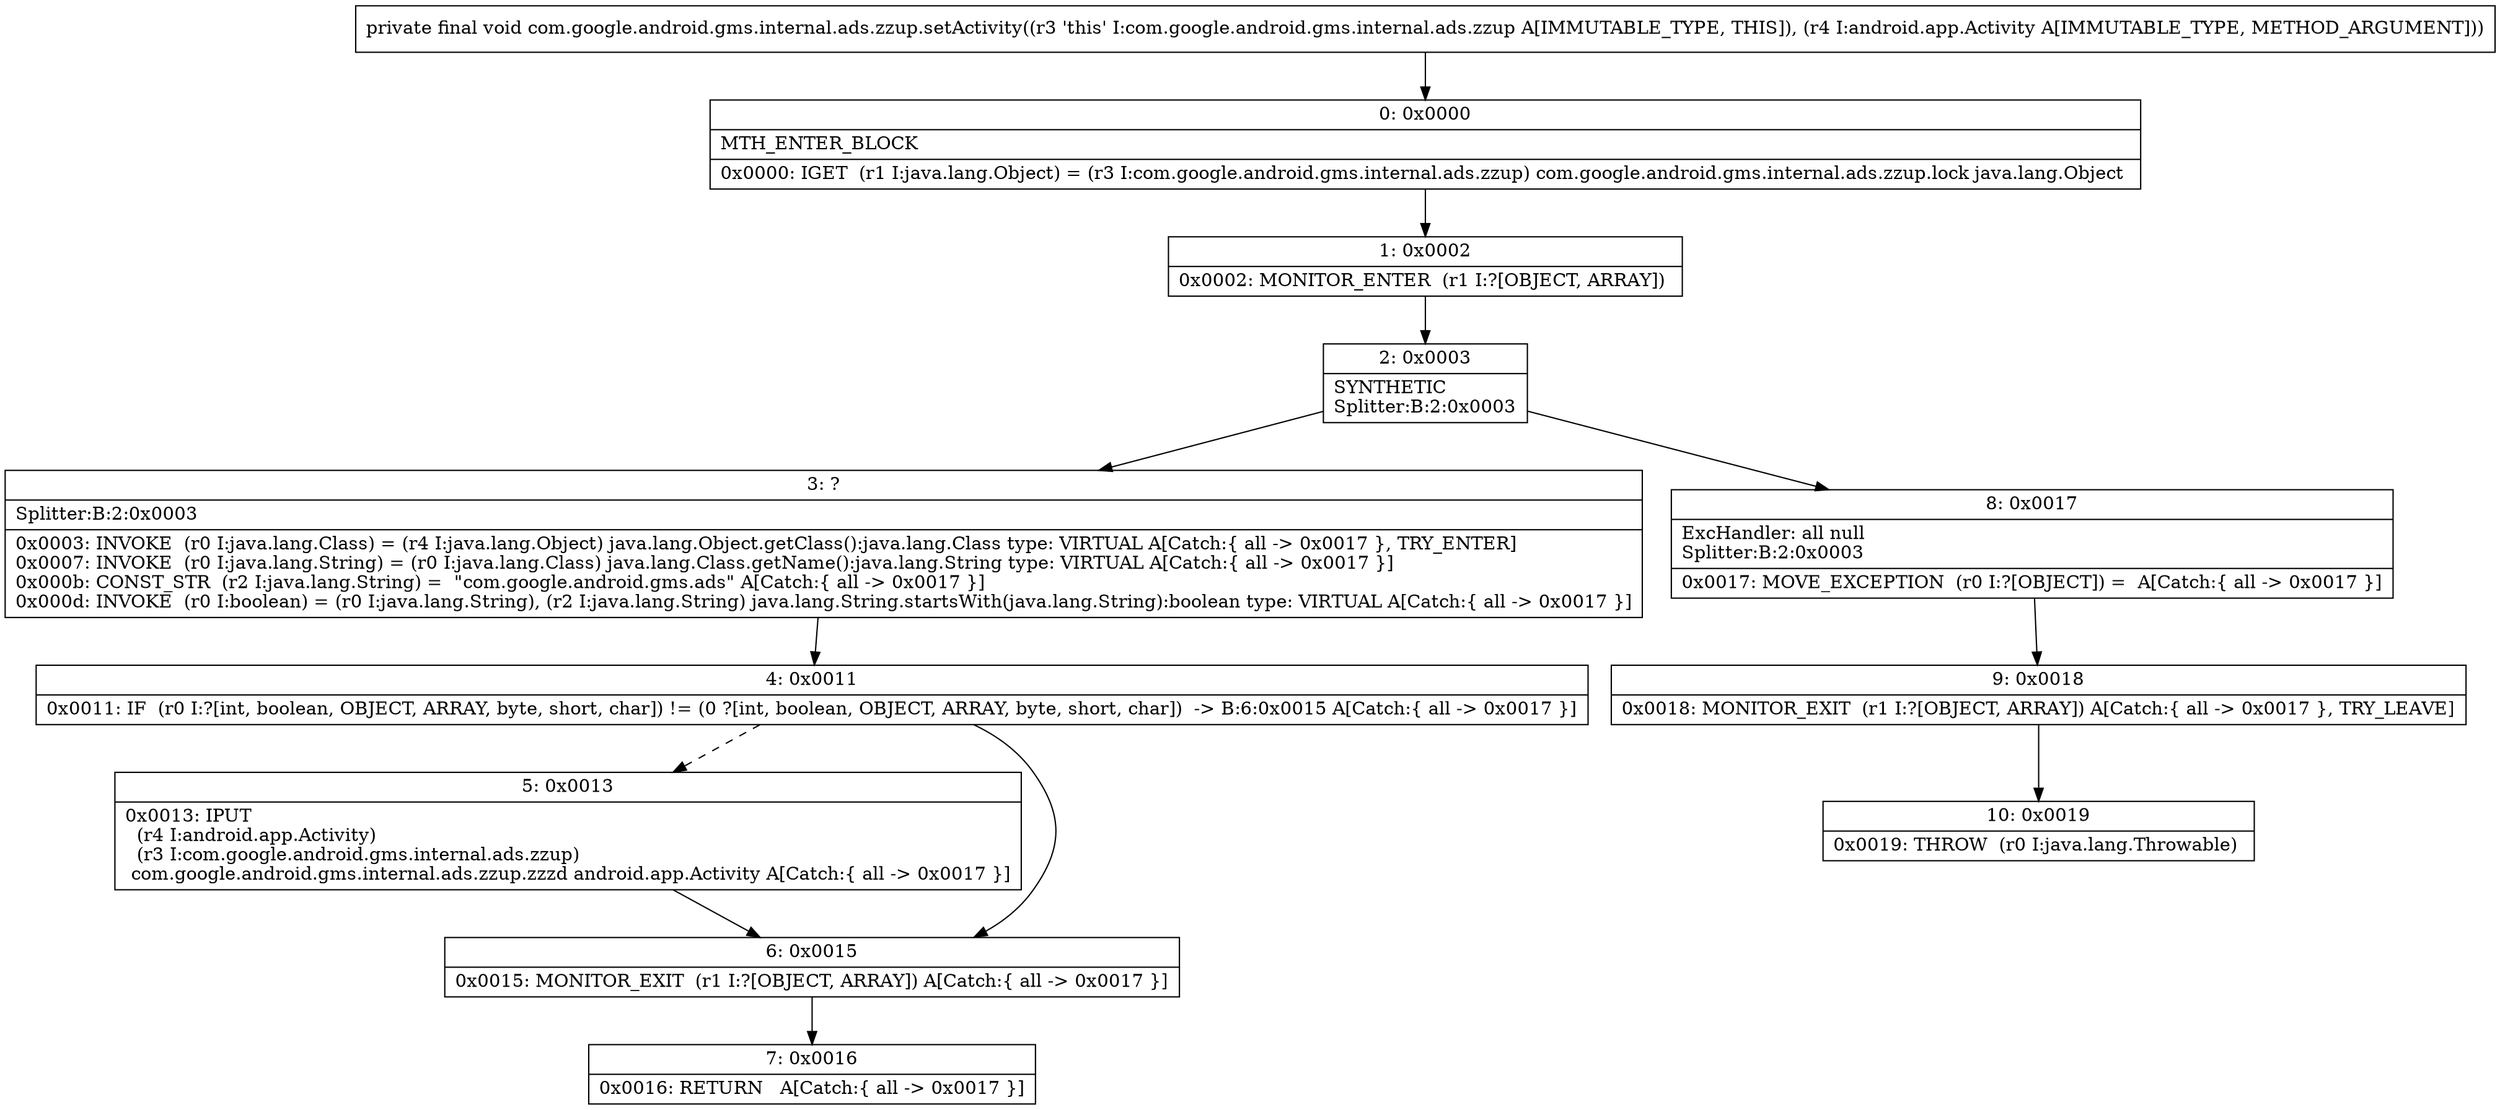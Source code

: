 digraph "CFG forcom.google.android.gms.internal.ads.zzup.setActivity(Landroid\/app\/Activity;)V" {
Node_0 [shape=record,label="{0\:\ 0x0000|MTH_ENTER_BLOCK\l|0x0000: IGET  (r1 I:java.lang.Object) = (r3 I:com.google.android.gms.internal.ads.zzup) com.google.android.gms.internal.ads.zzup.lock java.lang.Object \l}"];
Node_1 [shape=record,label="{1\:\ 0x0002|0x0002: MONITOR_ENTER  (r1 I:?[OBJECT, ARRAY]) \l}"];
Node_2 [shape=record,label="{2\:\ 0x0003|SYNTHETIC\lSplitter:B:2:0x0003\l}"];
Node_3 [shape=record,label="{3\:\ ?|Splitter:B:2:0x0003\l|0x0003: INVOKE  (r0 I:java.lang.Class) = (r4 I:java.lang.Object) java.lang.Object.getClass():java.lang.Class type: VIRTUAL A[Catch:\{ all \-\> 0x0017 \}, TRY_ENTER]\l0x0007: INVOKE  (r0 I:java.lang.String) = (r0 I:java.lang.Class) java.lang.Class.getName():java.lang.String type: VIRTUAL A[Catch:\{ all \-\> 0x0017 \}]\l0x000b: CONST_STR  (r2 I:java.lang.String) =  \"com.google.android.gms.ads\" A[Catch:\{ all \-\> 0x0017 \}]\l0x000d: INVOKE  (r0 I:boolean) = (r0 I:java.lang.String), (r2 I:java.lang.String) java.lang.String.startsWith(java.lang.String):boolean type: VIRTUAL A[Catch:\{ all \-\> 0x0017 \}]\l}"];
Node_4 [shape=record,label="{4\:\ 0x0011|0x0011: IF  (r0 I:?[int, boolean, OBJECT, ARRAY, byte, short, char]) != (0 ?[int, boolean, OBJECT, ARRAY, byte, short, char])  \-\> B:6:0x0015 A[Catch:\{ all \-\> 0x0017 \}]\l}"];
Node_5 [shape=record,label="{5\:\ 0x0013|0x0013: IPUT  \l  (r4 I:android.app.Activity)\l  (r3 I:com.google.android.gms.internal.ads.zzup)\l com.google.android.gms.internal.ads.zzup.zzzd android.app.Activity A[Catch:\{ all \-\> 0x0017 \}]\l}"];
Node_6 [shape=record,label="{6\:\ 0x0015|0x0015: MONITOR_EXIT  (r1 I:?[OBJECT, ARRAY]) A[Catch:\{ all \-\> 0x0017 \}]\l}"];
Node_7 [shape=record,label="{7\:\ 0x0016|0x0016: RETURN   A[Catch:\{ all \-\> 0x0017 \}]\l}"];
Node_8 [shape=record,label="{8\:\ 0x0017|ExcHandler: all null\lSplitter:B:2:0x0003\l|0x0017: MOVE_EXCEPTION  (r0 I:?[OBJECT]) =  A[Catch:\{ all \-\> 0x0017 \}]\l}"];
Node_9 [shape=record,label="{9\:\ 0x0018|0x0018: MONITOR_EXIT  (r1 I:?[OBJECT, ARRAY]) A[Catch:\{ all \-\> 0x0017 \}, TRY_LEAVE]\l}"];
Node_10 [shape=record,label="{10\:\ 0x0019|0x0019: THROW  (r0 I:java.lang.Throwable) \l}"];
MethodNode[shape=record,label="{private final void com.google.android.gms.internal.ads.zzup.setActivity((r3 'this' I:com.google.android.gms.internal.ads.zzup A[IMMUTABLE_TYPE, THIS]), (r4 I:android.app.Activity A[IMMUTABLE_TYPE, METHOD_ARGUMENT])) }"];
MethodNode -> Node_0;
Node_0 -> Node_1;
Node_1 -> Node_2;
Node_2 -> Node_3;
Node_2 -> Node_8;
Node_3 -> Node_4;
Node_4 -> Node_5[style=dashed];
Node_4 -> Node_6;
Node_5 -> Node_6;
Node_6 -> Node_7;
Node_8 -> Node_9;
Node_9 -> Node_10;
}


